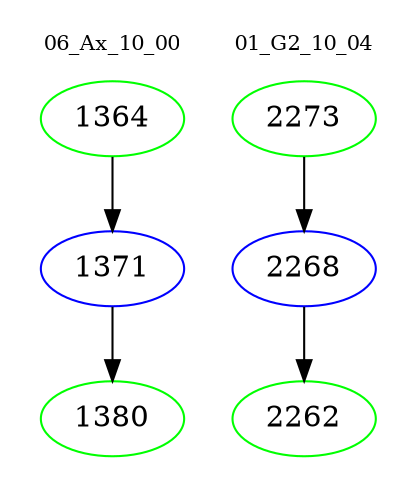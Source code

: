 digraph{
subgraph cluster_0 {
color = white
label = "06_Ax_10_00";
fontsize=10;
T0_1364 [label="1364", color="green"]
T0_1364 -> T0_1371 [color="black"]
T0_1371 [label="1371", color="blue"]
T0_1371 -> T0_1380 [color="black"]
T0_1380 [label="1380", color="green"]
}
subgraph cluster_1 {
color = white
label = "01_G2_10_04";
fontsize=10;
T1_2273 [label="2273", color="green"]
T1_2273 -> T1_2268 [color="black"]
T1_2268 [label="2268", color="blue"]
T1_2268 -> T1_2262 [color="black"]
T1_2262 [label="2262", color="green"]
}
}
